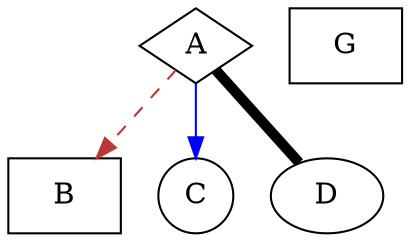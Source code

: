 digraph D {

  A [shape=diamond]
  B [shape=box]
  C [shape=circle]
  G [shape=box]

  A -> B [style=dashed, color="#bb3737"]
  A -> C [color="blue"]
  A -> D [penwidth=5, arrowhead=none]

}
